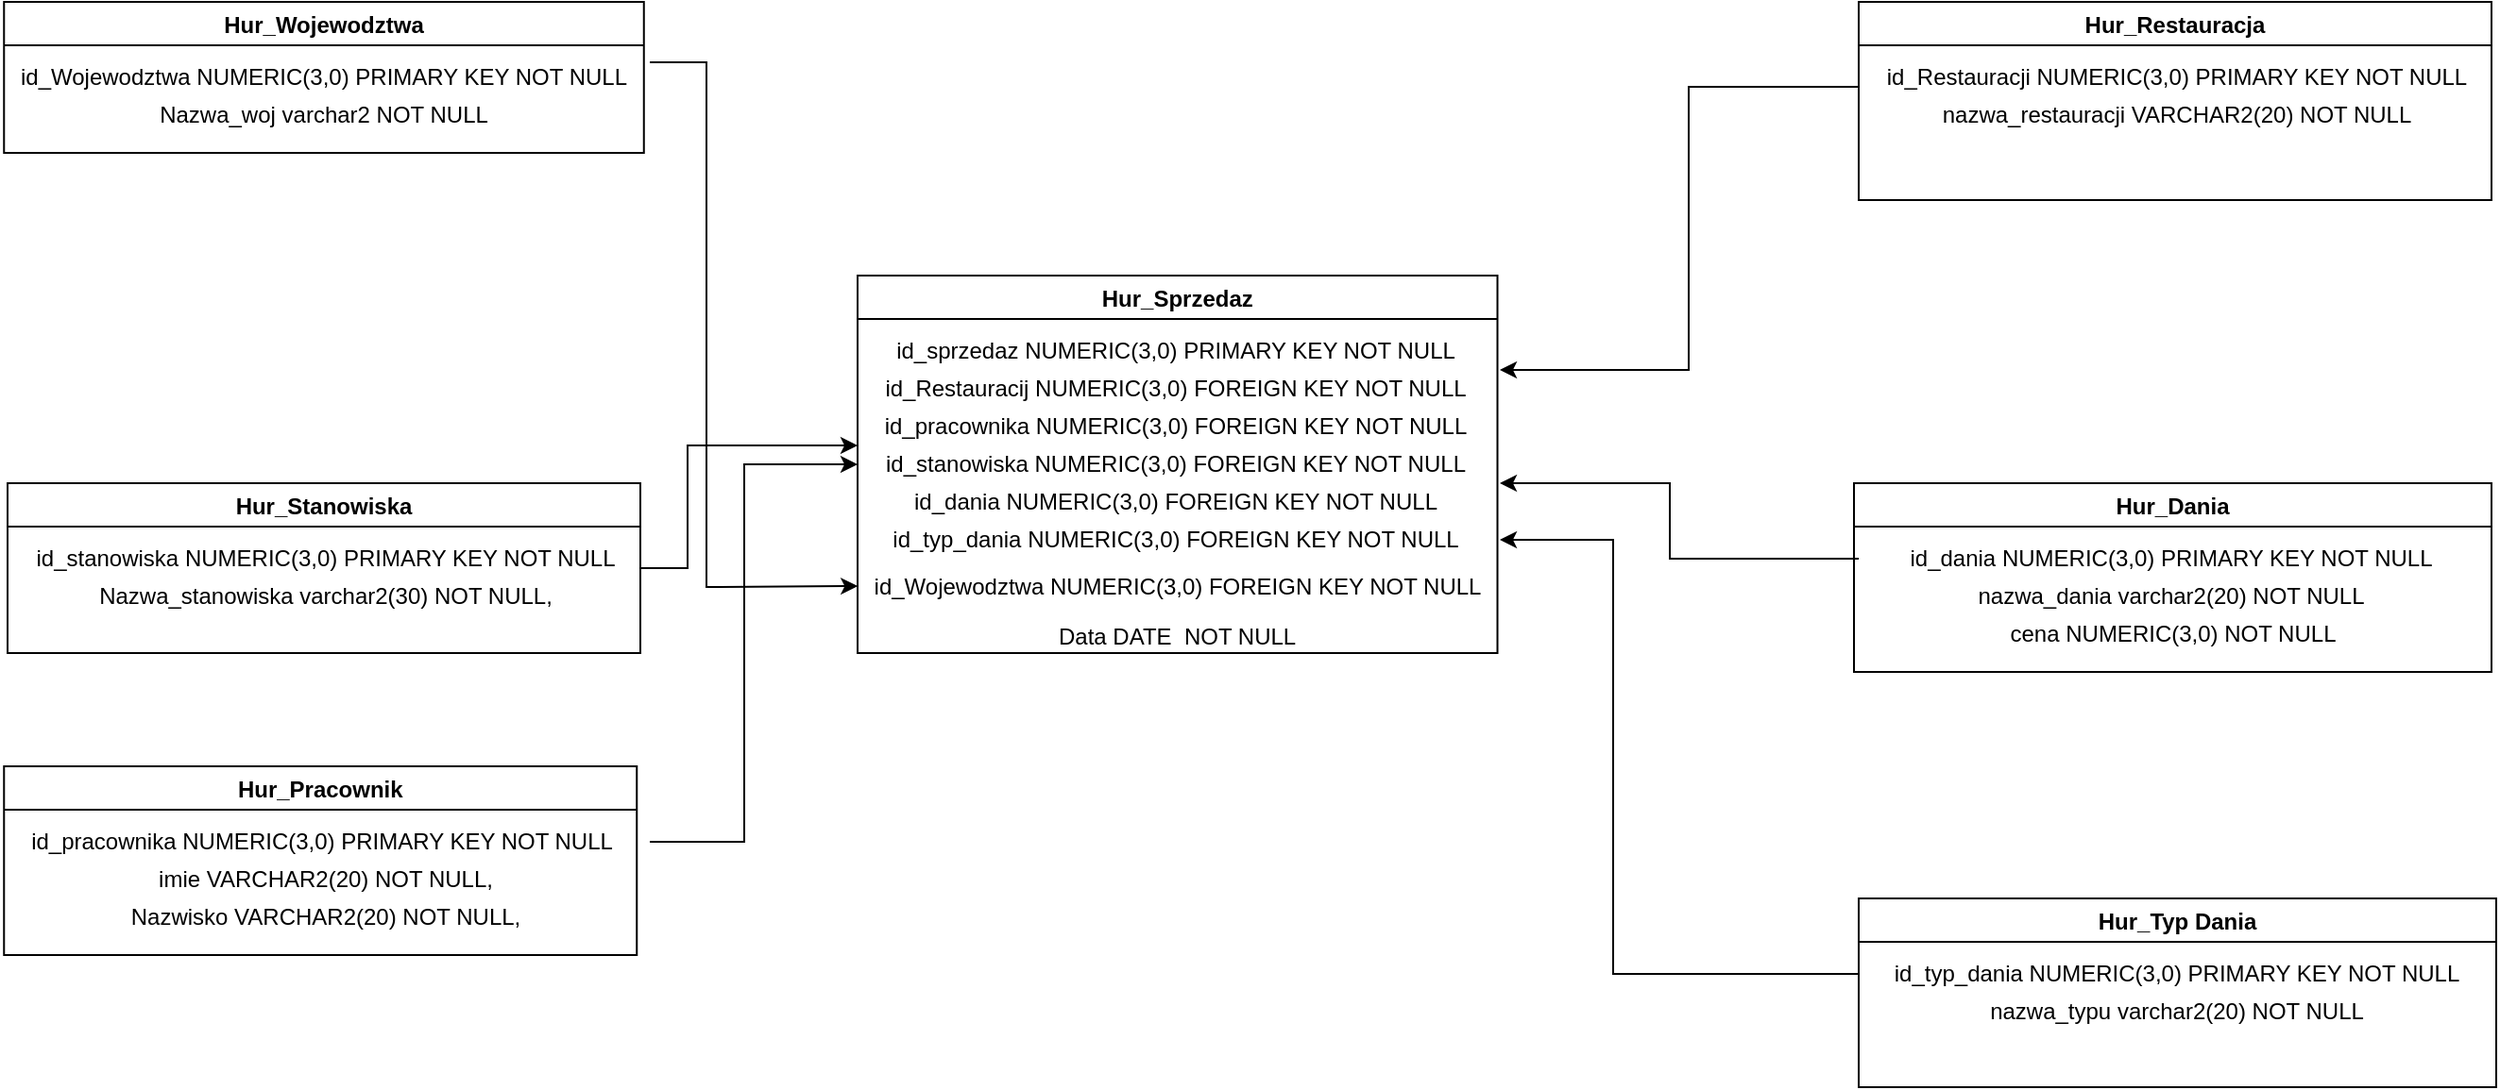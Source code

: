 <mxfile version="19.0.1" type="device"><diagram id="F17jy8K3jcJ5GVY-bE0K" name="Page-1"><mxGraphModel dx="3316" dy="780" grid="1" gridSize="10" guides="1" tooltips="1" connect="1" arrows="1" fold="1" page="1" pageScale="1" pageWidth="827" pageHeight="1169" math="0" shadow="0"><root><mxCell id="0"/><mxCell id="1" parent="0"/><mxCell id="jPsr68RFXZAziuH9k-L6-8" value="Hur_Sprzedaz" style="swimlane;" vertex="1" parent="1"><mxGeometry x="-600" y="420" width="338.75" height="200" as="geometry"><mxRectangle x="414" y="870" width="60" height="23" as="alternateBounds"/></mxGeometry></mxCell><mxCell id="jPsr68RFXZAziuH9k-L6-9" value="&lt;div&gt;id_sprzedaz NUMERIC(3,0) PRIMARY KEY NOT NULL&lt;/div&gt;" style="text;html=1;align=center;verticalAlign=middle;resizable=0;points=[];autosize=1;strokeColor=none;fillColor=none;" vertex="1" parent="jPsr68RFXZAziuH9k-L6-8"><mxGeometry x="12.5" y="30" width="310" height="20" as="geometry"/></mxCell><mxCell id="jPsr68RFXZAziuH9k-L6-10" value="&lt;div&gt;id_Restauracij NUMERIC(3,0) FOREIGN KEY NOT NULL&lt;/div&gt;" style="text;html=1;align=center;verticalAlign=middle;resizable=0;points=[];autosize=1;strokeColor=none;fillColor=none;" vertex="1" parent="jPsr68RFXZAziuH9k-L6-8"><mxGeometry x="2.5" y="50" width="330" height="20" as="geometry"/></mxCell><mxCell id="jPsr68RFXZAziuH9k-L6-11" value="&lt;div&gt;id_pracownika NUMERIC(3,0) FOREIGN KEY NOT NULL&lt;/div&gt;" style="text;html=1;align=center;verticalAlign=middle;resizable=0;points=[];autosize=1;strokeColor=none;fillColor=none;" vertex="1" parent="jPsr68RFXZAziuH9k-L6-8"><mxGeometry x="2.5" y="70" width="330" height="20" as="geometry"/></mxCell><mxCell id="jPsr68RFXZAziuH9k-L6-12" value="&lt;div&gt;id_dania NUMERIC(3,0) FOREIGN KEY NOT NULL&lt;/div&gt;" style="text;html=1;align=center;verticalAlign=middle;resizable=0;points=[];autosize=1;strokeColor=none;fillColor=none;" vertex="1" parent="jPsr68RFXZAziuH9k-L6-8"><mxGeometry x="22.5" y="110" width="290" height="20" as="geometry"/></mxCell><mxCell id="jPsr68RFXZAziuH9k-L6-13" value="Data DATE  NOT NULL" style="shape=partialRectangle;connectable=0;fillColor=none;top=0;left=0;bottom=0;right=0;align=left;spacingLeft=6;overflow=hidden;" vertex="1" parent="jPsr68RFXZAziuH9k-L6-8"><mxGeometry x="98.5" y="190" width="138" as="geometry"><mxRectangle width="180" height="30" as="alternateBounds"/></mxGeometry></mxCell><mxCell id="jPsr68RFXZAziuH9k-L6-41" value="&lt;div&gt;id_stanowiska NUMERIC(3,0) FOREIGN KEY NOT NULL&lt;/div&gt;" style="text;html=1;align=center;verticalAlign=middle;resizable=0;points=[];autosize=1;strokeColor=none;fillColor=none;" vertex="1" parent="jPsr68RFXZAziuH9k-L6-8"><mxGeometry x="2.5" y="90" width="330" height="20" as="geometry"/></mxCell><mxCell id="jPsr68RFXZAziuH9k-L6-42" value="&lt;div&gt;id_Wojewodztwa NUMERIC(3,0) FOREIGN KEY NOT NULL&lt;/div&gt;" style="text;html=1;align=center;verticalAlign=middle;resizable=0;points=[];autosize=1;strokeColor=none;fillColor=none;" vertex="1" parent="jPsr68RFXZAziuH9k-L6-8"><mxGeometry x="-1.25" y="154.5" width="340" height="20" as="geometry"/></mxCell><mxCell id="jPsr68RFXZAziuH9k-L6-53" value="&lt;div&gt;id_typ_dania NUMERIC(3,0) FOREIGN KEY NOT NULL&lt;/div&gt;" style="text;html=1;align=center;verticalAlign=middle;resizable=0;points=[];autosize=1;strokeColor=none;fillColor=none;" vertex="1" parent="jPsr68RFXZAziuH9k-L6-8"><mxGeometry x="7.5" y="130" width="320" height="20" as="geometry"/></mxCell><mxCell id="jPsr68RFXZAziuH9k-L6-14" value="Hur_Restauracja" style="swimlane;" vertex="1" parent="1"><mxGeometry x="-70" y="275" width="335" height="105" as="geometry"/></mxCell><mxCell id="jPsr68RFXZAziuH9k-L6-15" value="&lt;div&gt;id_Restauracji NUMERIC(3,0) PRIMARY KEY NOT NULL&lt;/div&gt;" style="text;html=1;align=center;verticalAlign=middle;resizable=0;points=[];autosize=1;strokeColor=none;fillColor=none;" vertex="1" parent="jPsr68RFXZAziuH9k-L6-14"><mxGeometry x="7.5" y="30" width="320" height="20" as="geometry"/></mxCell><mxCell id="jPsr68RFXZAziuH9k-L6-20" value="&lt;div&gt;nazwa_restauracji VARCHAR2(20) NOT NULL&lt;/div&gt;" style="text;html=1;align=center;verticalAlign=middle;resizable=0;points=[];autosize=1;strokeColor=none;fillColor=none;" vertex="1" parent="jPsr68RFXZAziuH9k-L6-14"><mxGeometry x="32.5" y="50" width="270" height="20" as="geometry"/></mxCell><mxCell id="jPsr68RFXZAziuH9k-L6-21" value="Hur_Dania" style="swimlane;startSize=23;" vertex="1" parent="1"><mxGeometry x="-72.5" y="530" width="337.5" height="100" as="geometry"><mxRectangle x="414" y="870" width="60" height="23" as="alternateBounds"/></mxGeometry></mxCell><mxCell id="jPsr68RFXZAziuH9k-L6-22" value="&lt;div&gt;id_dania NUMERIC(3,0) PRIMARY KEY NOT NULL&lt;/div&gt;" style="text;html=1;align=center;verticalAlign=middle;resizable=0;points=[];autosize=1;strokeColor=none;fillColor=none;" vertex="1" parent="jPsr68RFXZAziuH9k-L6-21"><mxGeometry x="22.5" y="30" width="290" height="20" as="geometry"/></mxCell><mxCell id="jPsr68RFXZAziuH9k-L6-23" value="&lt;div&gt;nazwa_dania varchar2(20) NOT NULL&lt;/div&gt;" style="text;html=1;align=center;verticalAlign=middle;resizable=0;points=[];autosize=1;strokeColor=none;fillColor=none;" vertex="1" parent="jPsr68RFXZAziuH9k-L6-21"><mxGeometry x="57.5" y="50" width="220" height="20" as="geometry"/></mxCell><mxCell id="jPsr68RFXZAziuH9k-L6-26" value="&lt;div&gt;cena NUMERIC(3,0) NOT NULL&lt;/div&gt;" style="text;html=1;align=center;verticalAlign=middle;resizable=0;points=[];autosize=1;strokeColor=none;fillColor=none;" vertex="1" parent="jPsr68RFXZAziuH9k-L6-21"><mxGeometry x="73.75" y="70" width="190" height="20" as="geometry"/></mxCell><mxCell id="jPsr68RFXZAziuH9k-L6-27" value="" style="endArrow=classic;html=1;rounded=0;" edge="1" parent="1"><mxGeometry width="50" height="50" relative="1" as="geometry"><mxPoint x="-70" y="570" as="sourcePoint"/><mxPoint x="-260" y="530" as="targetPoint"/><Array as="points"><mxPoint x="-170" y="570"/><mxPoint x="-170" y="530"/></Array></mxGeometry></mxCell><mxCell id="jPsr68RFXZAziuH9k-L6-28" value="" style="endArrow=classic;html=1;rounded=0;" edge="1" parent="1"><mxGeometry width="50" height="50" relative="1" as="geometry"><mxPoint x="-70" y="320" as="sourcePoint"/><mxPoint x="-260" y="470" as="targetPoint"/><Array as="points"><mxPoint x="-160" y="320"/><mxPoint x="-160" y="470"/></Array></mxGeometry></mxCell><mxCell id="jPsr68RFXZAziuH9k-L6-29" value="Hur_Wojewodztwa" style="swimlane;" vertex="1" parent="1"><mxGeometry x="-1051.87" y="275" width="338.75" height="80" as="geometry"/></mxCell><mxCell id="jPsr68RFXZAziuH9k-L6-30" value="&lt;div&gt;id_Wojewodztwa NUMERIC(3,0) PRIMARY KEY NOT NULL&lt;/div&gt;" style="text;html=1;align=center;verticalAlign=middle;resizable=0;points=[];autosize=1;strokeColor=none;fillColor=none;" vertex="1" parent="jPsr68RFXZAziuH9k-L6-29"><mxGeometry x="-1.5" y="30" width="340" height="20" as="geometry"/></mxCell><mxCell id="jPsr68RFXZAziuH9k-L6-31" value="Nazwa_woj varchar2 NOT NULL" style="text;html=1;align=center;verticalAlign=middle;resizable=0;points=[];autosize=1;strokeColor=none;fillColor=none;" vertex="1" parent="jPsr68RFXZAziuH9k-L6-29"><mxGeometry x="73.75" y="50" width="190" height="20" as="geometry"/></mxCell><mxCell id="jPsr68RFXZAziuH9k-L6-32" value="Hur_Stanowiska" style="swimlane;" vertex="1" parent="1"><mxGeometry x="-1050" y="530" width="335" height="90" as="geometry"/></mxCell><mxCell id="jPsr68RFXZAziuH9k-L6-33" value="&lt;div&gt;id_stanowiska NUMERIC(3,0) PRIMARY KEY NOT NULL&lt;/div&gt;" style="text;html=1;align=center;verticalAlign=middle;resizable=0;points=[];autosize=1;strokeColor=none;fillColor=none;" vertex="1" parent="jPsr68RFXZAziuH9k-L6-32"><mxGeometry x="7.5" y="30" width="320" height="20" as="geometry"/></mxCell><mxCell id="jPsr68RFXZAziuH9k-L6-34" value="&lt;div&gt;Nazwa_stanowiska varchar2(30) NOT NULL,&lt;br&gt;&lt;/div&gt;" style="text;html=1;align=center;verticalAlign=middle;resizable=0;points=[];autosize=1;strokeColor=none;fillColor=none;" vertex="1" parent="jPsr68RFXZAziuH9k-L6-32"><mxGeometry x="37.5" y="50" width="260" height="20" as="geometry"/></mxCell><mxCell id="jPsr68RFXZAziuH9k-L6-35" value="Hur_Pracownik" style="swimlane;" vertex="1" parent="1"><mxGeometry x="-1051.87" y="680" width="335" height="100" as="geometry"/></mxCell><mxCell id="jPsr68RFXZAziuH9k-L6-36" value="&lt;div&gt;id_pracownika NUMERIC(3,0) PRIMARY KEY NOT NULL&lt;/div&gt;" style="text;html=1;align=center;verticalAlign=middle;resizable=0;points=[];autosize=1;strokeColor=none;fillColor=none;" vertex="1" parent="jPsr68RFXZAziuH9k-L6-35"><mxGeometry x="7.5" y="30" width="320" height="20" as="geometry"/></mxCell><mxCell id="jPsr68RFXZAziuH9k-L6-46" value="imie VARCHAR2(20) NOT NULL," style="text;html=1;align=center;verticalAlign=middle;resizable=0;points=[];autosize=1;strokeColor=none;fillColor=none;" vertex="1" parent="jPsr68RFXZAziuH9k-L6-35"><mxGeometry x="74.38" y="50" width="190" height="20" as="geometry"/></mxCell><mxCell id="jPsr68RFXZAziuH9k-L6-49" value="Nazwisko VARCHAR2(20) NOT NULL," style="text;html=1;align=center;verticalAlign=middle;resizable=0;points=[];autosize=1;strokeColor=none;fillColor=none;" vertex="1" parent="jPsr68RFXZAziuH9k-L6-35"><mxGeometry x="59.38" y="70" width="220" height="20" as="geometry"/></mxCell><mxCell id="jPsr68RFXZAziuH9k-L6-43" value="" style="endArrow=classic;html=1;rounded=0;entryX=0;entryY=0.5;entryDx=0;entryDy=0;" edge="1" parent="1" target="jPsr68RFXZAziuH9k-L6-8"><mxGeometry width="50" height="50" relative="1" as="geometry"><mxPoint x="-710" y="720" as="sourcePoint"/><mxPoint x="-300" y="510" as="targetPoint"/><Array as="points"><mxPoint x="-660" y="720"/><mxPoint x="-660" y="520"/></Array></mxGeometry></mxCell><mxCell id="jPsr68RFXZAziuH9k-L6-44" value="" style="endArrow=classic;html=1;rounded=0;exitX=1;exitY=0.5;exitDx=0;exitDy=0;" edge="1" parent="1" source="jPsr68RFXZAziuH9k-L6-32"><mxGeometry width="50" height="50" relative="1" as="geometry"><mxPoint x="-350" y="560" as="sourcePoint"/><mxPoint x="-600" y="510" as="targetPoint"/><Array as="points"><mxPoint x="-690" y="575"/><mxPoint x="-690" y="510"/></Array></mxGeometry></mxCell><mxCell id="jPsr68RFXZAziuH9k-L6-45" value="" style="endArrow=classic;html=1;rounded=0;exitX=1.01;exitY=0.1;exitDx=0;exitDy=0;exitPerimeter=0;entryX=0.004;entryY=0.5;entryDx=0;entryDy=0;entryPerimeter=0;" edge="1" parent="1" source="jPsr68RFXZAziuH9k-L6-30" target="jPsr68RFXZAziuH9k-L6-42"><mxGeometry width="50" height="50" relative="1" as="geometry"><mxPoint x="-350" y="560" as="sourcePoint"/><mxPoint x="-300" y="510" as="targetPoint"/><Array as="points"><mxPoint x="-680" y="307"/><mxPoint x="-680" y="585"/></Array></mxGeometry></mxCell><mxCell id="jPsr68RFXZAziuH9k-L6-50" value="Hur_Typ Dania" style="swimlane;startSize=23;" vertex="1" parent="1"><mxGeometry x="-70" y="750" width="337.5" height="100" as="geometry"><mxRectangle x="414" y="870" width="60" height="23" as="alternateBounds"/></mxGeometry></mxCell><mxCell id="jPsr68RFXZAziuH9k-L6-51" value="&lt;div&gt;id_typ_dania NUMERIC(3,0) PRIMARY KEY NOT NULL&lt;/div&gt;" style="text;html=1;align=center;verticalAlign=middle;resizable=0;points=[];autosize=1;strokeColor=none;fillColor=none;" vertex="1" parent="jPsr68RFXZAziuH9k-L6-50"><mxGeometry x="7.5" y="30" width="320" height="20" as="geometry"/></mxCell><mxCell id="jPsr68RFXZAziuH9k-L6-52" value="&lt;div&gt;nazwa_typu varchar2(20) NOT NULL&lt;/div&gt;" style="text;html=1;align=center;verticalAlign=middle;resizable=0;points=[];autosize=1;strokeColor=none;fillColor=none;" vertex="1" parent="jPsr68RFXZAziuH9k-L6-50"><mxGeometry x="62.5" y="50" width="210" height="20" as="geometry"/></mxCell><mxCell id="jPsr68RFXZAziuH9k-L6-54" value="" style="endArrow=classic;html=1;rounded=0;" edge="1" parent="1"><mxGeometry width="50" height="50" relative="1" as="geometry"><mxPoint x="-70" y="790" as="sourcePoint"/><mxPoint x="-260" y="560" as="targetPoint"/><Array as="points"><mxPoint x="-200" y="790"/><mxPoint x="-200" y="560"/></Array></mxGeometry></mxCell></root></mxGraphModel></diagram></mxfile>